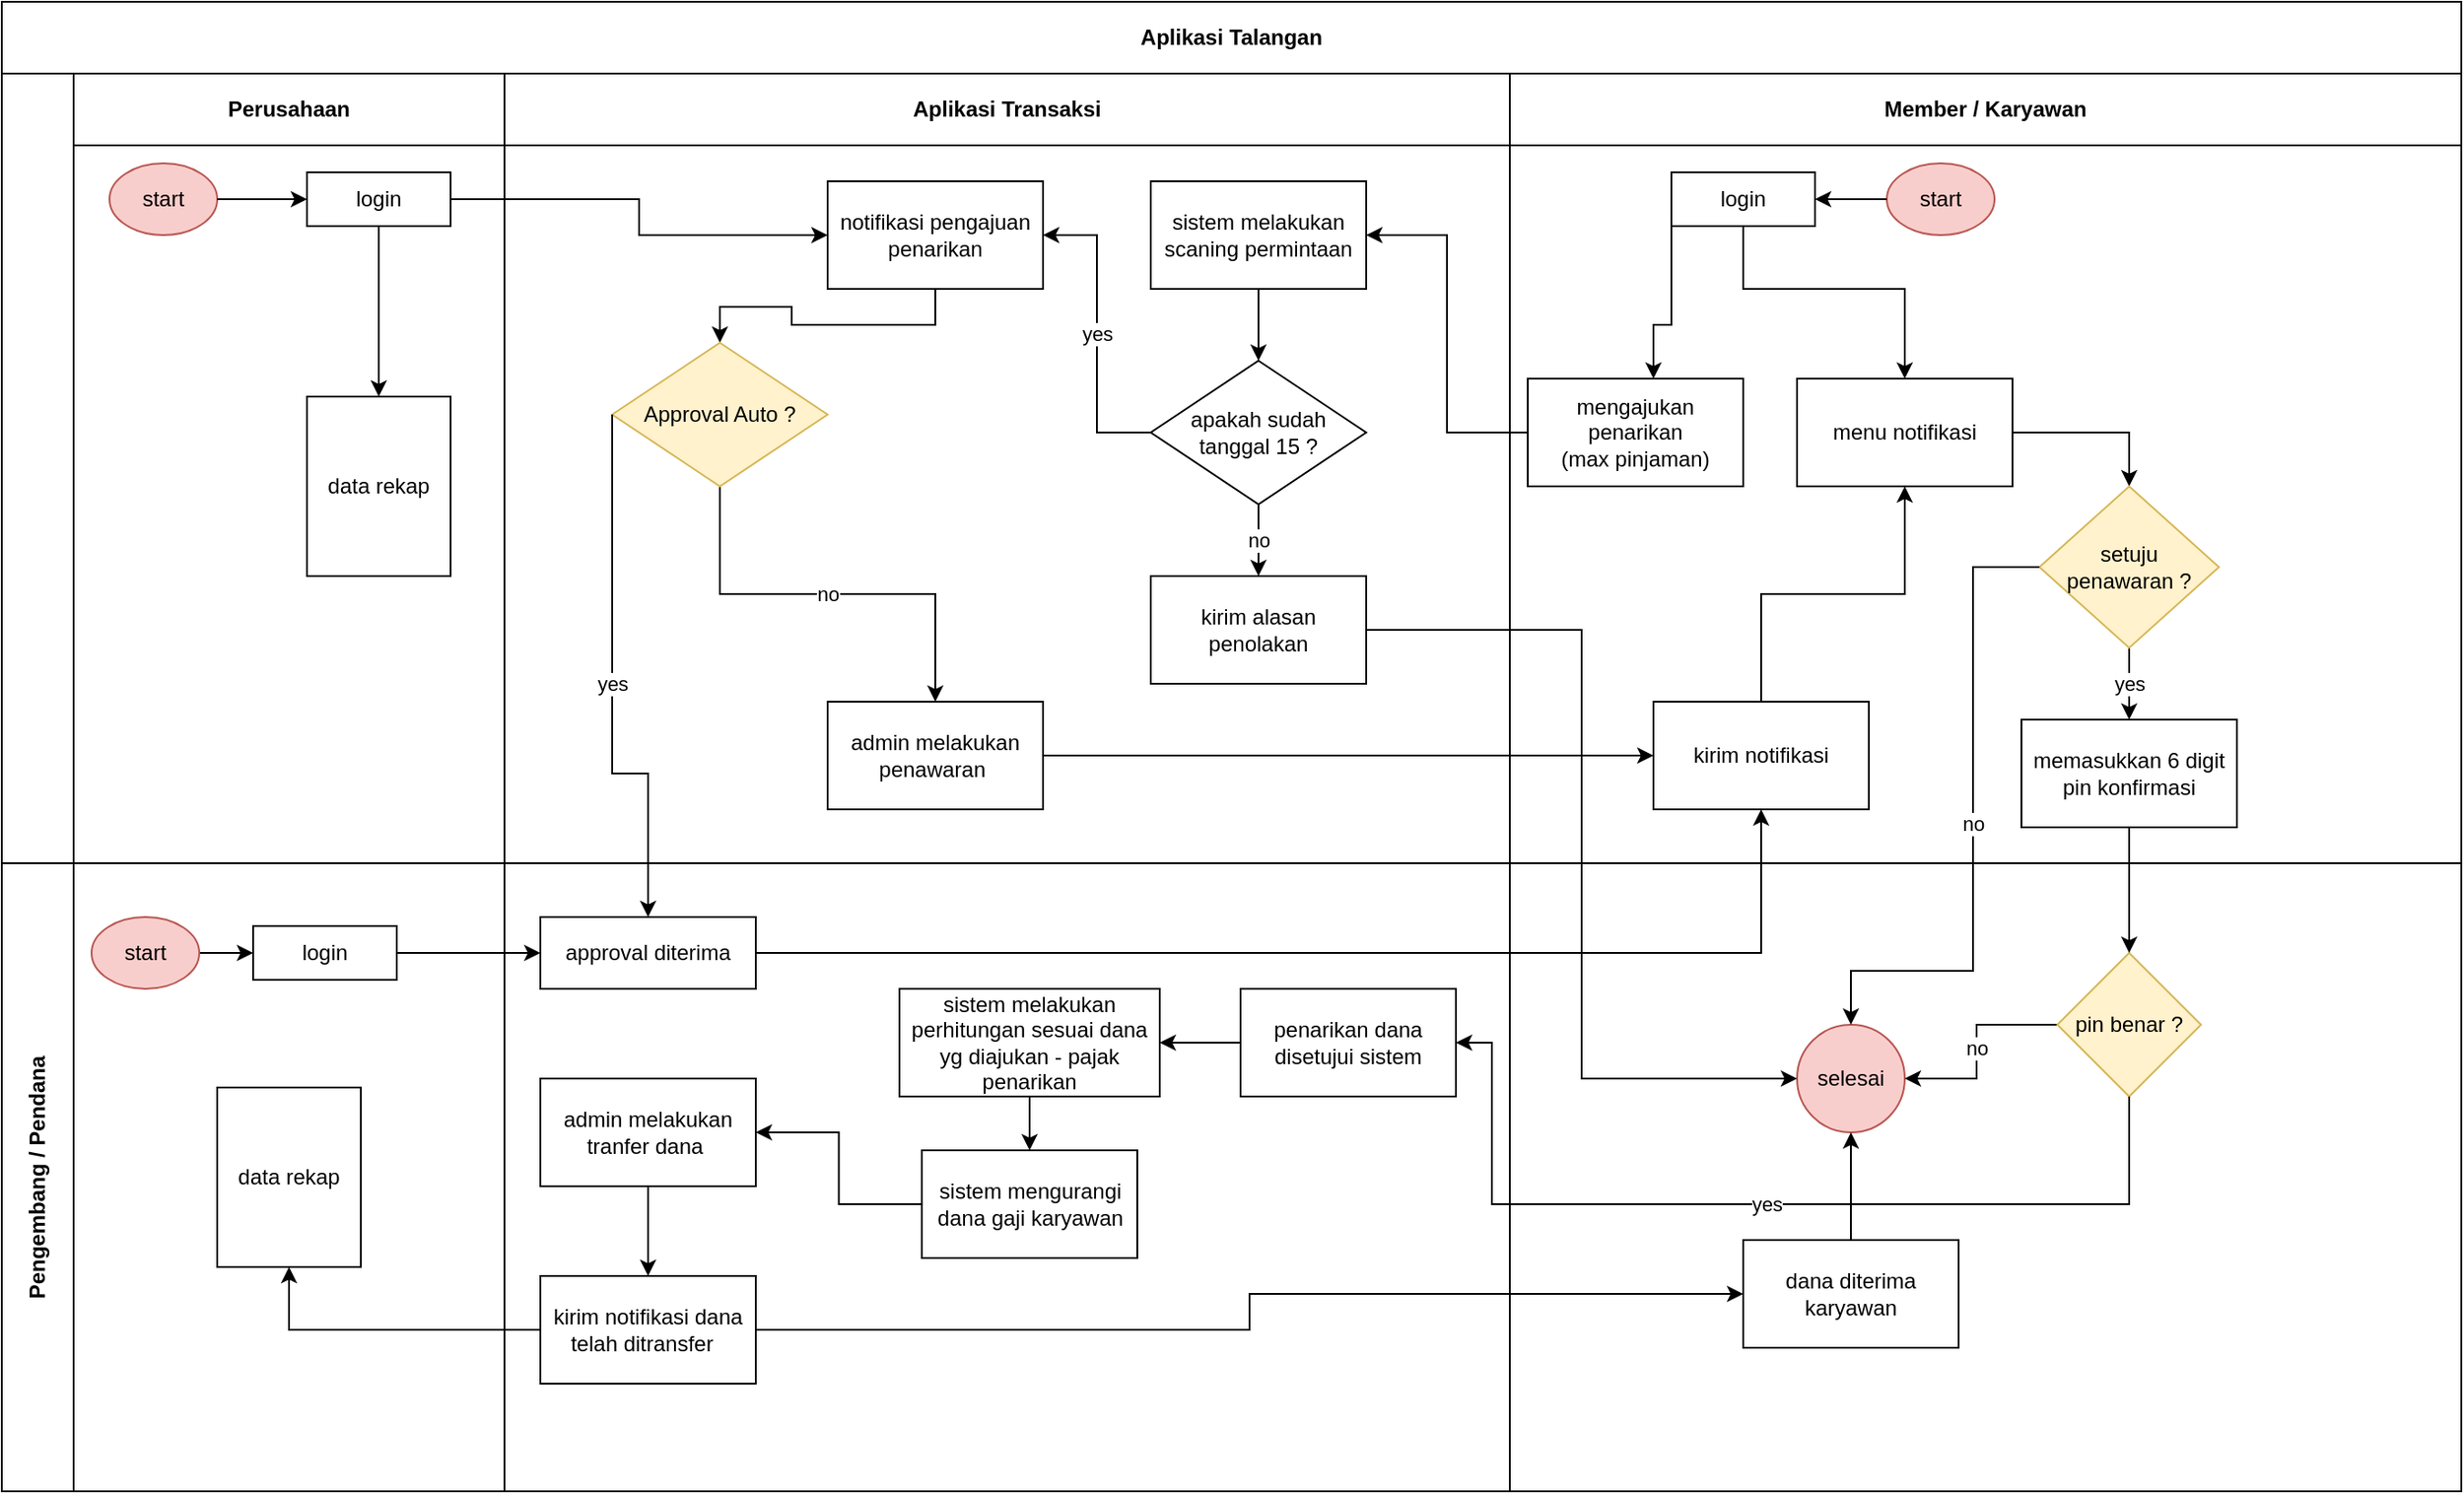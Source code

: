 <mxfile version="14.7.7" type="github" pages="3">
  <diagram id="kgpKYQtTHZ0yAKxKKP6v" name="Page-1">
    <mxGraphModel dx="1468" dy="807" grid="1" gridSize="10" guides="1" tooltips="1" connect="1" arrows="1" fold="1" page="1" pageScale="1" pageWidth="850" pageHeight="1100" math="0" shadow="0">
      <root>
        <mxCell id="0" />
        <mxCell id="1" parent="0" />
        <mxCell id="3nuBFxr9cyL0pnOWT2aG-1" value="Aplikasi Talangan" style="shape=table;childLayout=tableLayout;rowLines=0;columnLines=0;startSize=40;html=1;whiteSpace=wrap;collapsible=0;recursiveResize=0;expand=0;fontStyle=1" parent="1" vertex="1">
          <mxGeometry x="40" y="30" width="1370" height="830" as="geometry" />
        </mxCell>
        <mxCell id="3nuBFxr9cyL0pnOWT2aG-3" value="" style="swimlane;horizontal=0;points=[[0,0.5],[1,0.5]];portConstraint=eastwest;startSize=40;html=1;whiteSpace=wrap;collapsible=0;recursiveResize=0;expand=0;" parent="3nuBFxr9cyL0pnOWT2aG-1" vertex="1">
          <mxGeometry y="40" width="1370" height="440" as="geometry" />
        </mxCell>
        <mxCell id="3nuBFxr9cyL0pnOWT2aG-4" value="Perusahaan" style="swimlane;connectable=0;startSize=40;html=1;whiteSpace=wrap;collapsible=0;recursiveResize=0;expand=0;" parent="3nuBFxr9cyL0pnOWT2aG-3" vertex="1">
          <mxGeometry x="40" width="240" height="440" as="geometry" />
        </mxCell>
        <mxCell id="NLEsf8d0Clt0r1izO-Jv-6" value="start" style="ellipse;whiteSpace=wrap;html=1;fillColor=#f8cecc;strokeColor=#b85450;" parent="3nuBFxr9cyL0pnOWT2aG-4" vertex="1">
          <mxGeometry x="20" y="50" width="60" height="40" as="geometry" />
        </mxCell>
        <mxCell id="NLEsf8d0Clt0r1izO-Jv-9" value="login" style="whiteSpace=wrap;html=1;" parent="3nuBFxr9cyL0pnOWT2aG-4" vertex="1">
          <mxGeometry x="130" y="55" width="80" height="30" as="geometry" />
        </mxCell>
        <mxCell id="NLEsf8d0Clt0r1izO-Jv-10" value="" style="edgeStyle=orthogonalEdgeStyle;rounded=0;orthogonalLoop=1;jettySize=auto;html=1;" parent="3nuBFxr9cyL0pnOWT2aG-4" source="NLEsf8d0Clt0r1izO-Jv-6" target="NLEsf8d0Clt0r1izO-Jv-9" edge="1">
          <mxGeometry relative="1" as="geometry" />
        </mxCell>
        <mxCell id="n5_1aD1Sy1dS3LP6mycE-93" value="data rekap" style="whiteSpace=wrap;html=1;" parent="3nuBFxr9cyL0pnOWT2aG-4" vertex="1">
          <mxGeometry x="130" y="180" width="80" height="100" as="geometry" />
        </mxCell>
        <mxCell id="n5_1aD1Sy1dS3LP6mycE-94" value="" style="edgeStyle=orthogonalEdgeStyle;rounded=0;orthogonalLoop=1;jettySize=auto;html=1;" parent="3nuBFxr9cyL0pnOWT2aG-4" source="NLEsf8d0Clt0r1izO-Jv-9" target="n5_1aD1Sy1dS3LP6mycE-93" edge="1">
          <mxGeometry relative="1" as="geometry" />
        </mxCell>
        <mxCell id="3nuBFxr9cyL0pnOWT2aG-8" value="Aplikasi Transaksi" style="swimlane;connectable=0;startSize=40;html=1;whiteSpace=wrap;collapsible=0;recursiveResize=0;expand=0;" parent="3nuBFxr9cyL0pnOWT2aG-3" vertex="1">
          <mxGeometry x="280" width="560" height="440" as="geometry" />
        </mxCell>
        <mxCell id="n5_1aD1Sy1dS3LP6mycE-2" style="edgeStyle=orthogonalEdgeStyle;rounded=0;orthogonalLoop=1;jettySize=auto;html=1;entryX=0.5;entryY=0;entryDx=0;entryDy=0;" parent="3nuBFxr9cyL0pnOWT2aG-8" source="NLEsf8d0Clt0r1izO-Jv-31" target="NLEsf8d0Clt0r1izO-Jv-45" edge="1">
          <mxGeometry relative="1" as="geometry">
            <mxPoint x="240" y="140" as="targetPoint" />
          </mxGeometry>
        </mxCell>
        <mxCell id="NLEsf8d0Clt0r1izO-Jv-31" value="notifikasi pengajuan penarikan&lt;br&gt;" style="whiteSpace=wrap;html=1;" parent="3nuBFxr9cyL0pnOWT2aG-8" vertex="1">
          <mxGeometry x="180" y="60" width="120" height="60" as="geometry" />
        </mxCell>
        <mxCell id="NLEsf8d0Clt0r1izO-Jv-40" style="edgeStyle=orthogonalEdgeStyle;rounded=0;orthogonalLoop=1;jettySize=auto;html=1;entryX=0.5;entryY=0;entryDx=0;entryDy=0;" parent="3nuBFxr9cyL0pnOWT2aG-8" source="NLEsf8d0Clt0r1izO-Jv-29" target="NLEsf8d0Clt0r1izO-Jv-33" edge="1">
          <mxGeometry relative="1" as="geometry" />
        </mxCell>
        <mxCell id="NLEsf8d0Clt0r1izO-Jv-29" value="sistem melakukan scaning permintaan" style="whiteSpace=wrap;html=1;" parent="3nuBFxr9cyL0pnOWT2aG-8" vertex="1">
          <mxGeometry x="360" y="60" width="120" height="60" as="geometry" />
        </mxCell>
        <mxCell id="n5_1aD1Sy1dS3LP6mycE-1" value="yes" style="edgeStyle=orthogonalEdgeStyle;rounded=0;orthogonalLoop=1;jettySize=auto;html=1;entryX=1;entryY=0.5;entryDx=0;entryDy=0;" parent="3nuBFxr9cyL0pnOWT2aG-8" source="NLEsf8d0Clt0r1izO-Jv-33" target="NLEsf8d0Clt0r1izO-Jv-31" edge="1">
          <mxGeometry relative="1" as="geometry" />
        </mxCell>
        <mxCell id="n5_1aD1Sy1dS3LP6mycE-5" value="no" style="edgeStyle=orthogonalEdgeStyle;rounded=0;orthogonalLoop=1;jettySize=auto;html=1;exitX=0.5;exitY=1;exitDx=0;exitDy=0;entryX=0.5;entryY=0;entryDx=0;entryDy=0;" parent="3nuBFxr9cyL0pnOWT2aG-8" source="NLEsf8d0Clt0r1izO-Jv-33" target="NLEsf8d0Clt0r1izO-Jv-48" edge="1">
          <mxGeometry relative="1" as="geometry" />
        </mxCell>
        <mxCell id="NLEsf8d0Clt0r1izO-Jv-33" value="apakah sudah tanggal 15 ?" style="rhombus;whiteSpace=wrap;html=1;" parent="3nuBFxr9cyL0pnOWT2aG-8" vertex="1">
          <mxGeometry x="360" y="160" width="120" height="80" as="geometry" />
        </mxCell>
        <mxCell id="lWMTJlhLOhFZxtcWLcb6-2" value="no" style="edgeStyle=orthogonalEdgeStyle;rounded=0;orthogonalLoop=1;jettySize=auto;html=1;entryX=0.5;entryY=0;entryDx=0;entryDy=0;" edge="1" parent="3nuBFxr9cyL0pnOWT2aG-8" source="NLEsf8d0Clt0r1izO-Jv-45" target="NLEsf8d0Clt0r1izO-Jv-41">
          <mxGeometry relative="1" as="geometry" />
        </mxCell>
        <mxCell id="NLEsf8d0Clt0r1izO-Jv-45" value="Approval Auto ?" style="rhombus;whiteSpace=wrap;html=1;fillColor=#fff2cc;strokeColor=#d6b656;" parent="3nuBFxr9cyL0pnOWT2aG-8" vertex="1">
          <mxGeometry x="60" y="150" width="120" height="80" as="geometry" />
        </mxCell>
        <mxCell id="NLEsf8d0Clt0r1izO-Jv-41" value="admin melakukan penawaran&amp;nbsp;" style="whiteSpace=wrap;html=1;" parent="3nuBFxr9cyL0pnOWT2aG-8" vertex="1">
          <mxGeometry x="180" y="350" width="120" height="60" as="geometry" />
        </mxCell>
        <mxCell id="NLEsf8d0Clt0r1izO-Jv-48" value="kirim alasan penolakan" style="whiteSpace=wrap;html=1;" parent="3nuBFxr9cyL0pnOWT2aG-8" vertex="1">
          <mxGeometry x="360" y="280" width="120" height="60" as="geometry" />
        </mxCell>
        <mxCell id="n5_1aD1Sy1dS3LP6mycE-13" style="edgeStyle=orthogonalEdgeStyle;rounded=0;orthogonalLoop=1;jettySize=auto;html=1;exitX=0.5;exitY=1;exitDx=0;exitDy=0;" parent="3nuBFxr9cyL0pnOWT2aG-8" edge="1">
          <mxGeometry relative="1" as="geometry">
            <mxPoint x="70" y="290" as="sourcePoint" />
            <mxPoint x="70" y="290" as="targetPoint" />
          </mxGeometry>
        </mxCell>
        <mxCell id="3nuBFxr9cyL0pnOWT2aG-11" value="Member / Karyawan" style="swimlane;connectable=0;startSize=40;html=1;whiteSpace=wrap;collapsible=0;recursiveResize=0;expand=0;" parent="3nuBFxr9cyL0pnOWT2aG-3" vertex="1">
          <mxGeometry x="840" width="530" height="440" as="geometry" />
        </mxCell>
        <mxCell id="NLEsf8d0Clt0r1izO-Jv-24" value="start" style="ellipse;whiteSpace=wrap;html=1;fillColor=#f8cecc;strokeColor=#b85450;" parent="3nuBFxr9cyL0pnOWT2aG-11" vertex="1">
          <mxGeometry x="210" y="50" width="60" height="40" as="geometry" />
        </mxCell>
        <mxCell id="n5_1aD1Sy1dS3LP6mycE-66" style="edgeStyle=orthogonalEdgeStyle;rounded=0;orthogonalLoop=1;jettySize=auto;html=1;entryX=0.5;entryY=0;entryDx=0;entryDy=0;" parent="3nuBFxr9cyL0pnOWT2aG-11" source="NLEsf8d0Clt0r1izO-Jv-25" target="n5_1aD1Sy1dS3LP6mycE-53" edge="1">
          <mxGeometry relative="1" as="geometry">
            <Array as="points">
              <mxPoint x="130" y="120" />
              <mxPoint x="220" y="120" />
            </Array>
          </mxGeometry>
        </mxCell>
        <mxCell id="NLEsf8d0Clt0r1izO-Jv-25" value="login" style="whiteSpace=wrap;html=1;" parent="3nuBFxr9cyL0pnOWT2aG-11" vertex="1">
          <mxGeometry x="90" y="55" width="80" height="30" as="geometry" />
        </mxCell>
        <mxCell id="NLEsf8d0Clt0r1izO-Jv-26" value="" style="edgeStyle=orthogonalEdgeStyle;rounded=0;orthogonalLoop=1;jettySize=auto;html=1;" parent="3nuBFxr9cyL0pnOWT2aG-11" source="NLEsf8d0Clt0r1izO-Jv-24" target="NLEsf8d0Clt0r1izO-Jv-25" edge="1">
          <mxGeometry relative="1" as="geometry" />
        </mxCell>
        <mxCell id="n5_1aD1Sy1dS3LP6mycE-63" style="edgeStyle=orthogonalEdgeStyle;rounded=0;orthogonalLoop=1;jettySize=auto;html=1;entryX=0.5;entryY=1;entryDx=0;entryDy=0;" parent="3nuBFxr9cyL0pnOWT2aG-11" source="n5_1aD1Sy1dS3LP6mycE-6" target="n5_1aD1Sy1dS3LP6mycE-53" edge="1">
          <mxGeometry relative="1" as="geometry" />
        </mxCell>
        <mxCell id="n5_1aD1Sy1dS3LP6mycE-6" value="kirim notifikasi" style="whiteSpace=wrap;html=1;" parent="3nuBFxr9cyL0pnOWT2aG-11" vertex="1">
          <mxGeometry x="80" y="350" width="120" height="60" as="geometry" />
        </mxCell>
        <mxCell id="n5_1aD1Sy1dS3LP6mycE-64" style="edgeStyle=orthogonalEdgeStyle;rounded=0;orthogonalLoop=1;jettySize=auto;html=1;entryX=0.5;entryY=0;entryDx=0;entryDy=0;" parent="3nuBFxr9cyL0pnOWT2aG-11" source="n5_1aD1Sy1dS3LP6mycE-53" target="n5_1aD1Sy1dS3LP6mycE-59" edge="1">
          <mxGeometry relative="1" as="geometry" />
        </mxCell>
        <mxCell id="n5_1aD1Sy1dS3LP6mycE-53" value="menu notifikasi" style="whiteSpace=wrap;html=1;" parent="3nuBFxr9cyL0pnOWT2aG-11" vertex="1">
          <mxGeometry x="160" y="170" width="120" height="60" as="geometry" />
        </mxCell>
        <mxCell id="n5_1aD1Sy1dS3LP6mycE-67" value="yes" style="edgeStyle=orthogonalEdgeStyle;rounded=0;orthogonalLoop=1;jettySize=auto;html=1;entryX=0.5;entryY=0;entryDx=0;entryDy=0;" parent="3nuBFxr9cyL0pnOWT2aG-11" source="n5_1aD1Sy1dS3LP6mycE-59" target="n5_1aD1Sy1dS3LP6mycE-49" edge="1">
          <mxGeometry relative="1" as="geometry" />
        </mxCell>
        <mxCell id="n5_1aD1Sy1dS3LP6mycE-59" value="setuju &lt;br&gt;penawaran ?" style="rhombus;whiteSpace=wrap;html=1;fillColor=#fff2cc;strokeColor=#d6b656;" parent="3nuBFxr9cyL0pnOWT2aG-11" vertex="1">
          <mxGeometry x="295" y="230" width="100" height="90" as="geometry" />
        </mxCell>
        <mxCell id="n5_1aD1Sy1dS3LP6mycE-49" value="memasukkan 6 digit pin konfirmasi" style="whiteSpace=wrap;html=1;" parent="3nuBFxr9cyL0pnOWT2aG-11" vertex="1">
          <mxGeometry x="285" y="360" width="120" height="60" as="geometry" />
        </mxCell>
        <mxCell id="NLEsf8d0Clt0r1izO-Jv-27" value="mengajukan penarikan&lt;br&gt;(max pinjaman)" style="whiteSpace=wrap;html=1;" parent="3nuBFxr9cyL0pnOWT2aG-11" vertex="1">
          <mxGeometry x="10" y="170" width="120" height="60" as="geometry" />
        </mxCell>
        <mxCell id="NLEsf8d0Clt0r1izO-Jv-28" value="" style="edgeStyle=orthogonalEdgeStyle;rounded=0;orthogonalLoop=1;jettySize=auto;html=1;exitX=0;exitY=0.5;exitDx=0;exitDy=0;" parent="3nuBFxr9cyL0pnOWT2aG-11" source="NLEsf8d0Clt0r1izO-Jv-25" target="NLEsf8d0Clt0r1izO-Jv-27" edge="1">
          <mxGeometry relative="1" as="geometry">
            <Array as="points">
              <mxPoint x="80" y="140" />
            </Array>
          </mxGeometry>
        </mxCell>
        <mxCell id="NLEsf8d0Clt0r1izO-Jv-32" value="" style="edgeStyle=orthogonalEdgeStyle;rounded=0;orthogonalLoop=1;jettySize=auto;html=1;" parent="3nuBFxr9cyL0pnOWT2aG-3" source="NLEsf8d0Clt0r1izO-Jv-9" target="NLEsf8d0Clt0r1izO-Jv-31" edge="1">
          <mxGeometry relative="1" as="geometry" />
        </mxCell>
        <mxCell id="n5_1aD1Sy1dS3LP6mycE-7" value="" style="edgeStyle=orthogonalEdgeStyle;rounded=0;orthogonalLoop=1;jettySize=auto;html=1;" parent="3nuBFxr9cyL0pnOWT2aG-3" source="NLEsf8d0Clt0r1izO-Jv-41" target="n5_1aD1Sy1dS3LP6mycE-6" edge="1">
          <mxGeometry relative="1" as="geometry" />
        </mxCell>
        <mxCell id="NLEsf8d0Clt0r1izO-Jv-39" style="edgeStyle=orthogonalEdgeStyle;rounded=0;orthogonalLoop=1;jettySize=auto;html=1;entryX=1;entryY=0.5;entryDx=0;entryDy=0;" parent="3nuBFxr9cyL0pnOWT2aG-3" source="NLEsf8d0Clt0r1izO-Jv-27" target="NLEsf8d0Clt0r1izO-Jv-29" edge="1">
          <mxGeometry relative="1" as="geometry" />
        </mxCell>
        <mxCell id="3nuBFxr9cyL0pnOWT2aG-15" value="Pengembang / Pendana" style="swimlane;horizontal=0;points=[[0,0.5],[1,0.5]];portConstraint=eastwest;startSize=40;html=1;whiteSpace=wrap;collapsible=0;recursiveResize=0;expand=0;" parent="3nuBFxr9cyL0pnOWT2aG-1" vertex="1">
          <mxGeometry y="480" width="1370" height="350" as="geometry" />
        </mxCell>
        <mxCell id="3nuBFxr9cyL0pnOWT2aG-16" value="" style="swimlane;connectable=0;startSize=0;html=1;whiteSpace=wrap;collapsible=0;recursiveResize=0;expand=0;" parent="3nuBFxr9cyL0pnOWT2aG-15" vertex="1">
          <mxGeometry x="40" width="240" height="350" as="geometry" />
        </mxCell>
        <mxCell id="n5_1aD1Sy1dS3LP6mycE-12" style="edgeStyle=orthogonalEdgeStyle;rounded=0;orthogonalLoop=1;jettySize=auto;html=1;entryX=0;entryY=0.5;entryDx=0;entryDy=0;" parent="3nuBFxr9cyL0pnOWT2aG-16" source="n5_1aD1Sy1dS3LP6mycE-10" target="n5_1aD1Sy1dS3LP6mycE-11" edge="1">
          <mxGeometry relative="1" as="geometry" />
        </mxCell>
        <mxCell id="n5_1aD1Sy1dS3LP6mycE-10" value="start" style="ellipse;whiteSpace=wrap;html=1;fillColor=#f8cecc;strokeColor=#b85450;" parent="3nuBFxr9cyL0pnOWT2aG-16" vertex="1">
          <mxGeometry x="10" y="30" width="60" height="40" as="geometry" />
        </mxCell>
        <mxCell id="n5_1aD1Sy1dS3LP6mycE-11" value="login" style="whiteSpace=wrap;html=1;" parent="3nuBFxr9cyL0pnOWT2aG-16" vertex="1">
          <mxGeometry x="100" y="35" width="80" height="30" as="geometry" />
        </mxCell>
        <mxCell id="n5_1aD1Sy1dS3LP6mycE-89" value="data rekap" style="whiteSpace=wrap;html=1;" parent="3nuBFxr9cyL0pnOWT2aG-16" vertex="1">
          <mxGeometry x="80" y="125" width="80" height="100" as="geometry" />
        </mxCell>
        <mxCell id="3nuBFxr9cyL0pnOWT2aG-18" value="" style="swimlane;connectable=0;startSize=0;html=1;whiteSpace=wrap;collapsible=0;recursiveResize=0;expand=0;" parent="3nuBFxr9cyL0pnOWT2aG-15" vertex="1">
          <mxGeometry x="280" width="560" height="350" as="geometry" />
        </mxCell>
        <mxCell id="n5_1aD1Sy1dS3LP6mycE-33" value="approval diterima" style="whiteSpace=wrap;html=1;" parent="3nuBFxr9cyL0pnOWT2aG-18" vertex="1">
          <mxGeometry x="20" y="30" width="120" height="40" as="geometry" />
        </mxCell>
        <mxCell id="lWMTJlhLOhFZxtcWLcb6-4" style="edgeStyle=orthogonalEdgeStyle;rounded=0;orthogonalLoop=1;jettySize=auto;html=1;entryX=0.5;entryY=0;entryDx=0;entryDy=0;" edge="1" parent="3nuBFxr9cyL0pnOWT2aG-18" source="n5_1aD1Sy1dS3LP6mycE-37" target="n5_1aD1Sy1dS3LP6mycE-74">
          <mxGeometry relative="1" as="geometry" />
        </mxCell>
        <mxCell id="n5_1aD1Sy1dS3LP6mycE-37" value="sistem melakukan perhitungan sesuai dana yg diajukan - pajak penarikan" style="whiteSpace=wrap;html=1;" parent="3nuBFxr9cyL0pnOWT2aG-18" vertex="1">
          <mxGeometry x="220" y="70" width="145" height="60" as="geometry" />
        </mxCell>
        <mxCell id="lWMTJlhLOhFZxtcWLcb6-3" style="edgeStyle=orthogonalEdgeStyle;rounded=0;orthogonalLoop=1;jettySize=auto;html=1;entryX=1;entryY=0.5;entryDx=0;entryDy=0;" edge="1" parent="3nuBFxr9cyL0pnOWT2aG-18" source="n5_1aD1Sy1dS3LP6mycE-45" target="n5_1aD1Sy1dS3LP6mycE-37">
          <mxGeometry relative="1" as="geometry" />
        </mxCell>
        <mxCell id="n5_1aD1Sy1dS3LP6mycE-45" value="penarikan dana disetujui sistem" style="whiteSpace=wrap;html=1;" parent="3nuBFxr9cyL0pnOWT2aG-18" vertex="1">
          <mxGeometry x="410" y="70" width="120" height="60" as="geometry" />
        </mxCell>
        <mxCell id="n5_1aD1Sy1dS3LP6mycE-78" value="kirim notifikasi dana telah ditransfer&amp;nbsp;&amp;nbsp;" style="whiteSpace=wrap;html=1;" parent="3nuBFxr9cyL0pnOWT2aG-18" vertex="1">
          <mxGeometry x="20" y="230" width="120" height="60" as="geometry" />
        </mxCell>
        <mxCell id="n5_1aD1Sy1dS3LP6mycE-76" value="admin melakukan tranfer dana&amp;nbsp;" style="whiteSpace=wrap;html=1;" parent="3nuBFxr9cyL0pnOWT2aG-18" vertex="1">
          <mxGeometry x="20" y="120" width="120" height="60" as="geometry" />
        </mxCell>
        <mxCell id="n5_1aD1Sy1dS3LP6mycE-79" value="" style="edgeStyle=orthogonalEdgeStyle;rounded=0;orthogonalLoop=1;jettySize=auto;html=1;" parent="3nuBFxr9cyL0pnOWT2aG-18" source="n5_1aD1Sy1dS3LP6mycE-76" target="n5_1aD1Sy1dS3LP6mycE-78" edge="1">
          <mxGeometry relative="1" as="geometry" />
        </mxCell>
        <mxCell id="n5_1aD1Sy1dS3LP6mycE-74" value="sistem mengurangi dana gaji karyawan" style="whiteSpace=wrap;html=1;" parent="3nuBFxr9cyL0pnOWT2aG-18" vertex="1">
          <mxGeometry x="232.5" y="160" width="120" height="60" as="geometry" />
        </mxCell>
        <mxCell id="n5_1aD1Sy1dS3LP6mycE-77" value="" style="edgeStyle=orthogonalEdgeStyle;rounded=0;orthogonalLoop=1;jettySize=auto;html=1;" parent="3nuBFxr9cyL0pnOWT2aG-18" source="n5_1aD1Sy1dS3LP6mycE-74" target="n5_1aD1Sy1dS3LP6mycE-76" edge="1">
          <mxGeometry relative="1" as="geometry" />
        </mxCell>
        <mxCell id="3nuBFxr9cyL0pnOWT2aG-23" value="" style="swimlane;connectable=0;startSize=0;html=1;whiteSpace=wrap;collapsible=0;recursiveResize=0;expand=0;" parent="3nuBFxr9cyL0pnOWT2aG-15" vertex="1">
          <mxGeometry x="840" width="530" height="350" as="geometry" />
        </mxCell>
        <mxCell id="NLEsf8d0Clt0r1izO-Jv-43" value="selesai" style="ellipse;whiteSpace=wrap;html=1;fillColor=#f8cecc;strokeColor=#b85450;" parent="3nuBFxr9cyL0pnOWT2aG-23" vertex="1">
          <mxGeometry x="160" y="90" width="60" height="60" as="geometry" />
        </mxCell>
        <mxCell id="n5_1aD1Sy1dS3LP6mycE-73" value="no" style="edgeStyle=orthogonalEdgeStyle;rounded=0;orthogonalLoop=1;jettySize=auto;html=1;entryX=1;entryY=0.5;entryDx=0;entryDy=0;" parent="3nuBFxr9cyL0pnOWT2aG-23" source="n5_1aD1Sy1dS3LP6mycE-70" target="NLEsf8d0Clt0r1izO-Jv-43" edge="1">
          <mxGeometry relative="1" as="geometry">
            <Array as="points">
              <mxPoint x="260" y="90" />
              <mxPoint x="260" y="120" />
            </Array>
          </mxGeometry>
        </mxCell>
        <mxCell id="n5_1aD1Sy1dS3LP6mycE-70" value="pin benar ?" style="rhombus;whiteSpace=wrap;html=1;fillColor=#fff2cc;strokeColor=#d6b656;" parent="3nuBFxr9cyL0pnOWT2aG-23" vertex="1">
          <mxGeometry x="305" y="50" width="80" height="80" as="geometry" />
        </mxCell>
        <mxCell id="n5_1aD1Sy1dS3LP6mycE-85" value="dana diterima karyawan" style="whiteSpace=wrap;html=1;" parent="3nuBFxr9cyL0pnOWT2aG-23" vertex="1">
          <mxGeometry x="130" y="210" width="120" height="60" as="geometry" />
        </mxCell>
        <mxCell id="n5_1aD1Sy1dS3LP6mycE-88" value="" style="edgeStyle=orthogonalEdgeStyle;rounded=0;orthogonalLoop=1;jettySize=auto;html=1;entryX=0.5;entryY=1;entryDx=0;entryDy=0;" parent="3nuBFxr9cyL0pnOWT2aG-23" source="n5_1aD1Sy1dS3LP6mycE-85" target="NLEsf8d0Clt0r1izO-Jv-43" edge="1">
          <mxGeometry relative="1" as="geometry">
            <mxPoint x="330.0" y="240" as="targetPoint" />
          </mxGeometry>
        </mxCell>
        <mxCell id="n5_1aD1Sy1dS3LP6mycE-35" style="edgeStyle=orthogonalEdgeStyle;rounded=0;orthogonalLoop=1;jettySize=auto;html=1;entryX=0;entryY=0.5;entryDx=0;entryDy=0;" parent="3nuBFxr9cyL0pnOWT2aG-15" source="n5_1aD1Sy1dS3LP6mycE-11" target="n5_1aD1Sy1dS3LP6mycE-33" edge="1">
          <mxGeometry relative="1" as="geometry" />
        </mxCell>
        <mxCell id="n5_1aD1Sy1dS3LP6mycE-72" value="yes" style="edgeStyle=orthogonalEdgeStyle;rounded=0;orthogonalLoop=1;jettySize=auto;html=1;entryX=1;entryY=0.5;entryDx=0;entryDy=0;" parent="3nuBFxr9cyL0pnOWT2aG-15" source="n5_1aD1Sy1dS3LP6mycE-70" target="n5_1aD1Sy1dS3LP6mycE-45" edge="1">
          <mxGeometry relative="1" as="geometry">
            <Array as="points">
              <mxPoint x="1185" y="190" />
              <mxPoint x="830" y="190" />
              <mxPoint x="830" y="100" />
            </Array>
          </mxGeometry>
        </mxCell>
        <mxCell id="n5_1aD1Sy1dS3LP6mycE-86" value="" style="edgeStyle=orthogonalEdgeStyle;rounded=0;orthogonalLoop=1;jettySize=auto;html=1;" parent="3nuBFxr9cyL0pnOWT2aG-15" source="n5_1aD1Sy1dS3LP6mycE-78" target="n5_1aD1Sy1dS3LP6mycE-85" edge="1">
          <mxGeometry relative="1" as="geometry" />
        </mxCell>
        <mxCell id="n5_1aD1Sy1dS3LP6mycE-90" value="" style="edgeStyle=orthogonalEdgeStyle;rounded=0;orthogonalLoop=1;jettySize=auto;html=1;" parent="3nuBFxr9cyL0pnOWT2aG-15" source="n5_1aD1Sy1dS3LP6mycE-78" target="n5_1aD1Sy1dS3LP6mycE-89" edge="1">
          <mxGeometry relative="1" as="geometry" />
        </mxCell>
        <mxCell id="NLEsf8d0Clt0r1izO-Jv-52" style="edgeStyle=orthogonalEdgeStyle;rounded=0;orthogonalLoop=1;jettySize=auto;html=1;entryX=0;entryY=0.5;entryDx=0;entryDy=0;" parent="3nuBFxr9cyL0pnOWT2aG-1" source="NLEsf8d0Clt0r1izO-Jv-48" target="NLEsf8d0Clt0r1izO-Jv-43" edge="1">
          <mxGeometry relative="1" as="geometry" />
        </mxCell>
        <mxCell id="n5_1aD1Sy1dS3LP6mycE-68" value="no" style="edgeStyle=orthogonalEdgeStyle;rounded=0;orthogonalLoop=1;jettySize=auto;html=1;entryX=0.5;entryY=0;entryDx=0;entryDy=0;" parent="3nuBFxr9cyL0pnOWT2aG-1" source="n5_1aD1Sy1dS3LP6mycE-59" target="NLEsf8d0Clt0r1izO-Jv-43" edge="1">
          <mxGeometry relative="1" as="geometry">
            <Array as="points">
              <mxPoint x="1098" y="315" />
              <mxPoint x="1098" y="540" />
              <mxPoint x="1030" y="540" />
            </Array>
          </mxGeometry>
        </mxCell>
        <mxCell id="n5_1aD1Sy1dS3LP6mycE-71" value="" style="edgeStyle=orthogonalEdgeStyle;rounded=0;orthogonalLoop=1;jettySize=auto;html=1;" parent="3nuBFxr9cyL0pnOWT2aG-1" source="n5_1aD1Sy1dS3LP6mycE-49" target="n5_1aD1Sy1dS3LP6mycE-70" edge="1">
          <mxGeometry relative="1" as="geometry" />
        </mxCell>
        <mxCell id="lWMTJlhLOhFZxtcWLcb6-1" value="yes" style="edgeStyle=orthogonalEdgeStyle;rounded=0;orthogonalLoop=1;jettySize=auto;html=1;entryX=0.5;entryY=0;entryDx=0;entryDy=0;" edge="1" parent="3nuBFxr9cyL0pnOWT2aG-1" source="NLEsf8d0Clt0r1izO-Jv-45" target="n5_1aD1Sy1dS3LP6mycE-33">
          <mxGeometry relative="1" as="geometry">
            <Array as="points">
              <mxPoint x="340" y="430" />
              <mxPoint x="360" y="430" />
            </Array>
          </mxGeometry>
        </mxCell>
        <mxCell id="lWMTJlhLOhFZxtcWLcb6-5" style="edgeStyle=orthogonalEdgeStyle;rounded=0;orthogonalLoop=1;jettySize=auto;html=1;entryX=0.5;entryY=1;entryDx=0;entryDy=0;" edge="1" parent="3nuBFxr9cyL0pnOWT2aG-1" source="n5_1aD1Sy1dS3LP6mycE-33" target="n5_1aD1Sy1dS3LP6mycE-6">
          <mxGeometry relative="1" as="geometry" />
        </mxCell>
      </root>
    </mxGraphModel>
  </diagram>
  <diagram id="7k527uBBUkMGL3hLVb4U" name="Page-2">
    <mxGraphModel dx="1248" dy="686" grid="1" gridSize="10" guides="1" tooltips="1" connect="1" arrows="1" fold="1" page="1" pageScale="1" pageWidth="850" pageHeight="1100" math="0" shadow="0">
      <root>
        <mxCell id="_mMjdWACrZiV3DKXEfCX-0" />
        <mxCell id="_mMjdWACrZiV3DKXEfCX-1" parent="_mMjdWACrZiV3DKXEfCX-0" />
        <mxCell id="_mMjdWACrZiV3DKXEfCX-13" value="" style="edgeStyle=orthogonalEdgeStyle;rounded=0;orthogonalLoop=1;jettySize=auto;html=1;" parent="_mMjdWACrZiV3DKXEfCX-1" source="_mMjdWACrZiV3DKXEfCX-2" target="_mMjdWACrZiV3DKXEfCX-9" edge="1">
          <mxGeometry relative="1" as="geometry" />
        </mxCell>
        <mxCell id="_mMjdWACrZiV3DKXEfCX-2" value="Pengembang Apps&lt;br&gt;(admin perusahaan)" style="rounded=1;whiteSpace=wrap;html=1;" parent="_mMjdWACrZiV3DKXEfCX-1" vertex="1">
          <mxGeometry x="40" y="110" width="120" height="60" as="geometry" />
        </mxCell>
        <mxCell id="_mMjdWACrZiV3DKXEfCX-14" style="edgeStyle=orthogonalEdgeStyle;rounded=0;orthogonalLoop=1;jettySize=auto;html=1;" parent="_mMjdWACrZiV3DKXEfCX-1" source="_mMjdWACrZiV3DKXEfCX-3" target="_mMjdWACrZiV3DKXEfCX-10" edge="1">
          <mxGeometry relative="1" as="geometry">
            <Array as="points">
              <mxPoint x="770" y="310" />
            </Array>
          </mxGeometry>
        </mxCell>
        <mxCell id="ggVmiQY-6NZ9ajGvA-hx-8" style="edgeStyle=orthogonalEdgeStyle;rounded=0;orthogonalLoop=1;jettySize=auto;html=1;" parent="_mMjdWACrZiV3DKXEfCX-1" source="_mMjdWACrZiV3DKXEfCX-3" target="ggVmiQY-6NZ9ajGvA-hx-6" edge="1">
          <mxGeometry relative="1" as="geometry" />
        </mxCell>
        <mxCell id="_mMjdWACrZiV3DKXEfCX-3" value="Karyawan A" style="rounded=1;whiteSpace=wrap;html=1;" parent="_mMjdWACrZiV3DKXEfCX-1" vertex="1">
          <mxGeometry x="710" y="60" width="120" height="60" as="geometry" />
        </mxCell>
        <mxCell id="_mMjdWACrZiV3DKXEfCX-8" style="edgeStyle=orthogonalEdgeStyle;rounded=0;orthogonalLoop=1;jettySize=auto;html=1;entryX=0;entryY=0.5;entryDx=0;entryDy=0;entryPerimeter=0;" parent="_mMjdWACrZiV3DKXEfCX-1" source="_mMjdWACrZiV3DKXEfCX-4" target="_mMjdWACrZiV3DKXEfCX-6" edge="1">
          <mxGeometry relative="1" as="geometry" />
        </mxCell>
        <mxCell id="_mMjdWACrZiV3DKXEfCX-4" value="database main (1)&lt;br&gt;(AWS)" style="shape=cylinder3;whiteSpace=wrap;html=1;boundedLbl=1;backgroundOutline=1;size=15;" parent="_mMjdWACrZiV3DKXEfCX-1" vertex="1">
          <mxGeometry x="335" y="420" width="85" height="140" as="geometry" />
        </mxCell>
        <mxCell id="9B3jZ9CjMzc1ieWYlWdo-2" style="edgeStyle=orthogonalEdgeStyle;rounded=0;orthogonalLoop=1;jettySize=auto;html=1;entryX=0.5;entryY=0;entryDx=0;entryDy=0;entryPerimeter=0;" parent="_mMjdWACrZiV3DKXEfCX-1" source="_mMjdWACrZiV3DKXEfCX-5" target="_mMjdWACrZiV3DKXEfCX-4" edge="1">
          <mxGeometry relative="1" as="geometry" />
        </mxCell>
        <mxCell id="_mMjdWACrZiV3DKXEfCX-5" value="API (4)&lt;br&gt;Lumen" style="ellipse;shape=cloud;whiteSpace=wrap;html=1;" parent="_mMjdWACrZiV3DKXEfCX-1" vertex="1">
          <mxGeometry x="390" y="270" width="120" height="80" as="geometry" />
        </mxCell>
        <mxCell id="_mMjdWACrZiV3DKXEfCX-6" value="database cloning (7)&lt;br&gt;(AWS)" style="shape=cylinder3;whiteSpace=wrap;html=1;boundedLbl=1;backgroundOutline=1;size=15;" parent="_mMjdWACrZiV3DKXEfCX-1" vertex="1">
          <mxGeometry x="455" y="420" width="85" height="140" as="geometry" />
        </mxCell>
        <mxCell id="ggVmiQY-6NZ9ajGvA-hx-5" style="edgeStyle=orthogonalEdgeStyle;rounded=0;orthogonalLoop=1;jettySize=auto;html=1;entryX=0.089;entryY=0.49;entryDx=0;entryDy=0;entryPerimeter=0;" parent="_mMjdWACrZiV3DKXEfCX-1" source="_mMjdWACrZiV3DKXEfCX-9" target="_mMjdWACrZiV3DKXEfCX-5" edge="1">
          <mxGeometry relative="1" as="geometry" />
        </mxCell>
        <mxCell id="_mMjdWACrZiV3DKXEfCX-9" value="&lt;span style=&quot;color: rgb(0 , 0 , 0) ; font-family: &amp;#34;helvetica&amp;#34; ; font-size: 12px ; font-style: normal ; font-weight: 400 ; letter-spacing: normal ; text-align: center ; text-indent: 0px ; text-transform: none ; word-spacing: 0px ; background-color: rgb(248 , 249 , 250) ; display: inline ; float: none&quot;&gt;Web Dashboard (3)&lt;br&gt;(Laravel 8 + Vue)&lt;br&gt;&lt;/span&gt;" style="shape=parallelogram;perimeter=parallelogramPerimeter;whiteSpace=wrap;html=1;fixedSize=1;" parent="_mMjdWACrZiV3DKXEfCX-1" vertex="1">
          <mxGeometry x="110" y="230" width="150" height="60" as="geometry" />
        </mxCell>
        <mxCell id="_mMjdWACrZiV3DKXEfCX-12" value="" style="edgeStyle=orthogonalEdgeStyle;rounded=0;orthogonalLoop=1;jettySize=auto;html=1;" parent="_mMjdWACrZiV3DKXEfCX-1" source="_mMjdWACrZiV3DKXEfCX-10" target="_mMjdWACrZiV3DKXEfCX-5" edge="1">
          <mxGeometry relative="1" as="geometry" />
        </mxCell>
        <mxCell id="_mMjdWACrZiV3DKXEfCX-10" value="Aplikasi Mobile (7)&amp;nbsp;&lt;br&gt;Nuxt Mobile &lt;br&gt;(Android)" style="shape=parallelogram;perimeter=parallelogramPerimeter;whiteSpace=wrap;html=1;fixedSize=1;" parent="_mMjdWACrZiV3DKXEfCX-1" vertex="1">
          <mxGeometry x="590" y="280" width="140" height="60" as="geometry" />
        </mxCell>
        <mxCell id="ggVmiQY-6NZ9ajGvA-hx-3" style="edgeStyle=orthogonalEdgeStyle;rounded=0;orthogonalLoop=1;jettySize=auto;html=1;" parent="_mMjdWACrZiV3DKXEfCX-1" source="ggVmiQY-6NZ9ajGvA-hx-0" target="ggVmiQY-6NZ9ajGvA-hx-2" edge="1">
          <mxGeometry relative="1" as="geometry" />
        </mxCell>
        <mxCell id="ggVmiQY-6NZ9ajGvA-hx-0" value="Perusahaan A&lt;br&gt;Admin" style="rounded=1;whiteSpace=wrap;html=1;" parent="_mMjdWACrZiV3DKXEfCX-1" vertex="1">
          <mxGeometry x="360" y="30" width="120" height="60" as="geometry" />
        </mxCell>
        <mxCell id="ggVmiQY-6NZ9ajGvA-hx-4" style="edgeStyle=orthogonalEdgeStyle;rounded=0;orthogonalLoop=1;jettySize=auto;html=1;entryX=0.583;entryY=0.125;entryDx=0;entryDy=0;entryPerimeter=0;" parent="_mMjdWACrZiV3DKXEfCX-1" source="ggVmiQY-6NZ9ajGvA-hx-2" target="_mMjdWACrZiV3DKXEfCX-5" edge="1">
          <mxGeometry relative="1" as="geometry" />
        </mxCell>
        <mxCell id="ggVmiQY-6NZ9ajGvA-hx-2" value="&lt;span style=&quot;color: rgb(0 , 0 , 0) ; font-family: &amp;#34;helvetica&amp;#34; ; font-size: 12px ; font-style: normal ; font-weight: 400 ; letter-spacing: normal ; text-align: center ; text-indent: 0px ; text-transform: none ; word-spacing: 0px ; background-color: rgb(248 , 249 , 250) ; display: inline ; float: none&quot;&gt;Web Dashboard (5)&lt;br&gt;(Laravel 8 + Vue / Nuxt)&lt;br&gt;&lt;/span&gt;" style="shape=parallelogram;perimeter=parallelogramPerimeter;whiteSpace=wrap;html=1;fixedSize=1;" parent="_mMjdWACrZiV3DKXEfCX-1" vertex="1">
          <mxGeometry x="335" y="160" width="170" height="60" as="geometry" />
        </mxCell>
        <mxCell id="ggVmiQY-6NZ9ajGvA-hx-7" style="edgeStyle=orthogonalEdgeStyle;rounded=0;orthogonalLoop=1;jettySize=auto;html=1;entryX=1;entryY=0.375;entryDx=0;entryDy=0;entryPerimeter=0;" parent="_mMjdWACrZiV3DKXEfCX-1" source="ggVmiQY-6NZ9ajGvA-hx-6" target="_mMjdWACrZiV3DKXEfCX-5" edge="1">
          <mxGeometry relative="1" as="geometry" />
        </mxCell>
        <mxCell id="ggVmiQY-6NZ9ajGvA-hx-6" value="Aplikasi Web (6)&lt;br&gt;Vue / Nuxt" style="shape=parallelogram;perimeter=parallelogramPerimeter;whiteSpace=wrap;html=1;fixedSize=1;" parent="_mMjdWACrZiV3DKXEfCX-1" vertex="1">
          <mxGeometry x="600" y="190" width="140" height="60" as="geometry" />
        </mxCell>
        <mxCell id="3QeBnKUrWlSmvy8nO0qz-1" style="edgeStyle=orthogonalEdgeStyle;rounded=0;orthogonalLoop=1;jettySize=auto;html=1;entryX=0.5;entryY=1;entryDx=0;entryDy=0;" edge="1" parent="_mMjdWACrZiV3DKXEfCX-1" source="3QeBnKUrWlSmvy8nO0qz-0" target="3QeBnKUrWlSmvy8nO0qz-2">
          <mxGeometry relative="1" as="geometry" />
        </mxCell>
        <mxCell id="3QeBnKUrWlSmvy8nO0qz-0" value="Pengembang Apps&lt;br&gt;(super admin perusahaan)" style="rounded=1;whiteSpace=wrap;html=1;" vertex="1" parent="_mMjdWACrZiV3DKXEfCX-1">
          <mxGeometry x="30" y="430" width="120" height="60" as="geometry" />
        </mxCell>
        <mxCell id="3QeBnKUrWlSmvy8nO0qz-3" style="edgeStyle=orthogonalEdgeStyle;rounded=0;orthogonalLoop=1;jettySize=auto;html=1;" edge="1" parent="_mMjdWACrZiV3DKXEfCX-1" source="3QeBnKUrWlSmvy8nO0qz-2" target="_mMjdWACrZiV3DKXEfCX-4">
          <mxGeometry relative="1" as="geometry" />
        </mxCell>
        <mxCell id="3QeBnKUrWlSmvy8nO0qz-2" value="&lt;span style=&quot;color: rgb(0 , 0 , 0) ; font-family: &amp;#34;helvetica&amp;#34; ; font-size: 12px ; font-style: normal ; font-weight: 400 ; letter-spacing: normal ; text-align: center ; text-indent: 0px ; text-transform: none ; word-spacing: 0px ; background-color: rgb(248 , 249 , 250) ; display: inline ; float: none&quot;&gt;Web Dashboard (2)&lt;br&gt;(Laravel 8 + Vue)&lt;br&gt;&lt;/span&gt;" style="shape=parallelogram;perimeter=parallelogramPerimeter;whiteSpace=wrap;html=1;fixedSize=1;" vertex="1" parent="_mMjdWACrZiV3DKXEfCX-1">
          <mxGeometry x="90" y="330" width="150" height="60" as="geometry" />
        </mxCell>
      </root>
    </mxGraphModel>
  </diagram>
  <diagram id="lY46OVQcws9YCETODOx7" name="Page-3">
    <mxGraphModel dx="1422" dy="772" grid="1" gridSize="10" guides="1" tooltips="1" connect="1" arrows="1" fold="1" page="1" pageScale="1" pageWidth="850" pageHeight="1100" math="0" shadow="0">
      <root>
        <mxCell id="jQUeqWn6JI_pUbtw5hn8-0" />
        <mxCell id="jQUeqWn6JI_pUbtw5hn8-1" parent="jQUeqWn6JI_pUbtw5hn8-0" />
        <mxCell id="jQUeqWn6JI_pUbtw5hn8-2" value="Table User Karyawan" style="rounded=0;whiteSpace=wrap;html=1;" parent="jQUeqWn6JI_pUbtw5hn8-1" vertex="1">
          <mxGeometry x="340" y="40" width="120" height="60" as="geometry" />
        </mxCell>
        <mxCell id="jQUeqWn6JI_pUbtw5hn8-3" value="Table User (Pengembang)" style="rounded=0;whiteSpace=wrap;html=1;" parent="jQUeqWn6JI_pUbtw5hn8-1" vertex="1">
          <mxGeometry x="40" y="40" width="120" height="60" as="geometry" />
        </mxCell>
        <mxCell id="jQUeqWn6JI_pUbtw5hn8-4" value="Table User Perusahaan" style="rounded=0;whiteSpace=wrap;html=1;" parent="jQUeqWn6JI_pUbtw5hn8-1" vertex="1">
          <mxGeometry x="190" y="40" width="120" height="60" as="geometry" />
        </mxCell>
        <mxCell id="jQUeqWn6JI_pUbtw5hn8-5" value="Table Lokasi" style="rounded=0;whiteSpace=wrap;html=1;" parent="jQUeqWn6JI_pUbtw5hn8-1" vertex="1">
          <mxGeometry x="190" y="120" width="120" height="60" as="geometry" />
        </mxCell>
        <mxCell id="jQUeqWn6JI_pUbtw5hn8-6" value="Table Gaji" style="rounded=0;whiteSpace=wrap;html=1;" parent="jQUeqWn6JI_pUbtw5hn8-1" vertex="1">
          <mxGeometry x="340" y="120" width="120" height="60" as="geometry" />
        </mxCell>
        <mxCell id="jQUeqWn6JI_pUbtw5hn8-7" value="Table Storage" style="rounded=0;whiteSpace=wrap;html=1;" parent="jQUeqWn6JI_pUbtw5hn8-1" vertex="1">
          <mxGeometry x="630" y="120" width="120" height="60" as="geometry" />
        </mxCell>
        <mxCell id="EHHnkchS-X5tjJEigry2-0" value="Table Notifikasi" style="rounded=0;whiteSpace=wrap;html=1;" parent="jQUeqWn6JI_pUbtw5hn8-1" vertex="1">
          <mxGeometry x="40" y="120" width="120" height="60" as="geometry" />
        </mxCell>
        <mxCell id="EHHnkchS-X5tjJEigry2-1" value="Table Log" style="rounded=0;whiteSpace=wrap;html=1;" parent="jQUeqWn6JI_pUbtw5hn8-1" vertex="1">
          <mxGeometry x="630" y="40" width="120" height="60" as="geometry" />
        </mxCell>
        <mxCell id="EHHnkchS-X5tjJEigry2-2" value="Table Transaksi" style="rounded=0;whiteSpace=wrap;html=1;" parent="jQUeqWn6JI_pUbtw5hn8-1" vertex="1">
          <mxGeometry x="480" y="120" width="120" height="60" as="geometry" />
        </mxCell>
        <mxCell id="u5u9RSNN3j1NRUpliY5c-0" value="Table SEO" style="rounded=0;whiteSpace=wrap;html=1;" parent="jQUeqWn6JI_pUbtw5hn8-1" vertex="1">
          <mxGeometry x="480" y="40" width="120" height="60" as="geometry" />
        </mxCell>
        <mxCell id="If1gcgbyz0EWsqufeuP7-0" value="Table Transfer" style="rounded=0;whiteSpace=wrap;html=1;" parent="jQUeqWn6JI_pUbtw5hn8-1" vertex="1">
          <mxGeometry x="40" y="200" width="120" height="60" as="geometry" />
        </mxCell>
        <mxCell id="If1gcgbyz0EWsqufeuP7-1" value="Table Rekening" style="rounded=0;whiteSpace=wrap;html=1;" parent="jQUeqWn6JI_pUbtw5hn8-1" vertex="1">
          <mxGeometry x="190" y="200" width="120" height="60" as="geometry" />
        </mxCell>
      </root>
    </mxGraphModel>
  </diagram>
</mxfile>
